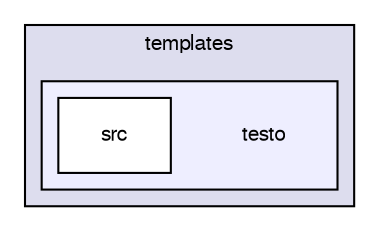 digraph G {
  compound=true
  node [ fontsize=10, fontname="FreeSans"];
  edge [ labelfontsize=9, labelfontname="FreeSans"];
  subgraph clusterdir_287714ba489d9ee9e591124286039350 {
    graph [ bgcolor="#ddddee", pencolor="black", label="templates" fontname="FreeSans", fontsize=10, URL="dir_287714ba489d9ee9e591124286039350.html"]
  subgraph clusterdir_99574fc1e5bc89968002af5bc256636d {
    graph [ bgcolor="#eeeeff", pencolor="black", label="" URL="dir_99574fc1e5bc89968002af5bc256636d.html"];
    dir_99574fc1e5bc89968002af5bc256636d [shape=plaintext label="testo"];
    dir_ce99053c5f14ccccaca5e934f4499f80 [shape=box label="src" color="black" fillcolor="white" style="filled" URL="dir_ce99053c5f14ccccaca5e934f4499f80.html"];
  }
  }
}
